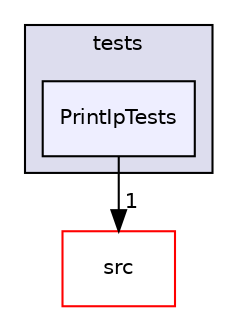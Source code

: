 digraph "hw4_print_ip/tests/PrintIpTests" {
  compound=true
  node [ fontsize="10", fontname="Helvetica"];
  edge [ labelfontsize="10", labelfontname="Helvetica"];
  subgraph clusterdir_e608c7500177b50e496932f8c3eeddcf {
    graph [ bgcolor="#ddddee", pencolor="black", label="tests" fontname="Helvetica", fontsize="10", URL="dir_e608c7500177b50e496932f8c3eeddcf.html"]
  dir_1674619b3f71120fbbe438c0d669a219 [shape=box, label="PrintIpTests", style="filled", fillcolor="#eeeeff", pencolor="black", URL="dir_1674619b3f71120fbbe438c0d669a219.html"];
  }
  dir_f087eab37f02b5b221725eacc8af5d0e [shape=box label="src" fillcolor="white" style="filled" color="red" URL="dir_f087eab37f02b5b221725eacc8af5d0e.html"];
  dir_1674619b3f71120fbbe438c0d669a219->dir_f087eab37f02b5b221725eacc8af5d0e [headlabel="1", labeldistance=1.5 headhref="dir_000026_000022.html"];
}
